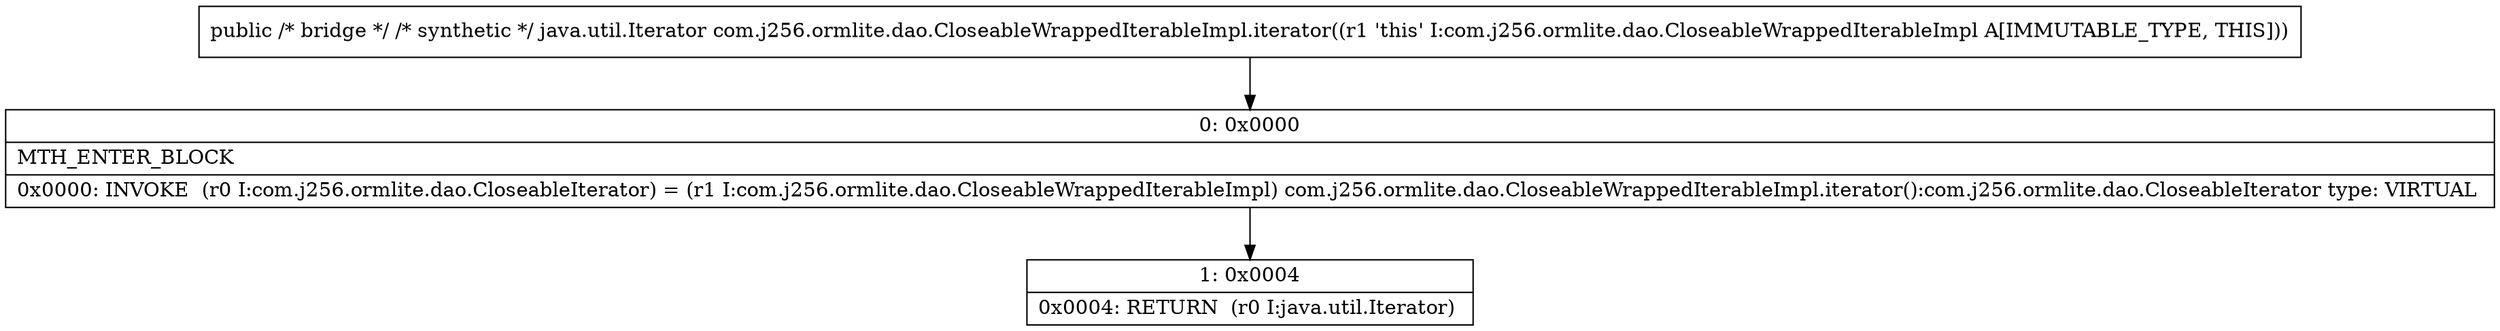 digraph "CFG forcom.j256.ormlite.dao.CloseableWrappedIterableImpl.iterator()Ljava\/util\/Iterator;" {
Node_0 [shape=record,label="{0\:\ 0x0000|MTH_ENTER_BLOCK\l|0x0000: INVOKE  (r0 I:com.j256.ormlite.dao.CloseableIterator) = (r1 I:com.j256.ormlite.dao.CloseableWrappedIterableImpl) com.j256.ormlite.dao.CloseableWrappedIterableImpl.iterator():com.j256.ormlite.dao.CloseableIterator type: VIRTUAL \l}"];
Node_1 [shape=record,label="{1\:\ 0x0004|0x0004: RETURN  (r0 I:java.util.Iterator) \l}"];
MethodNode[shape=record,label="{public \/* bridge *\/ \/* synthetic *\/ java.util.Iterator com.j256.ormlite.dao.CloseableWrappedIterableImpl.iterator((r1 'this' I:com.j256.ormlite.dao.CloseableWrappedIterableImpl A[IMMUTABLE_TYPE, THIS])) }"];
MethodNode -> Node_0;
Node_0 -> Node_1;
}

